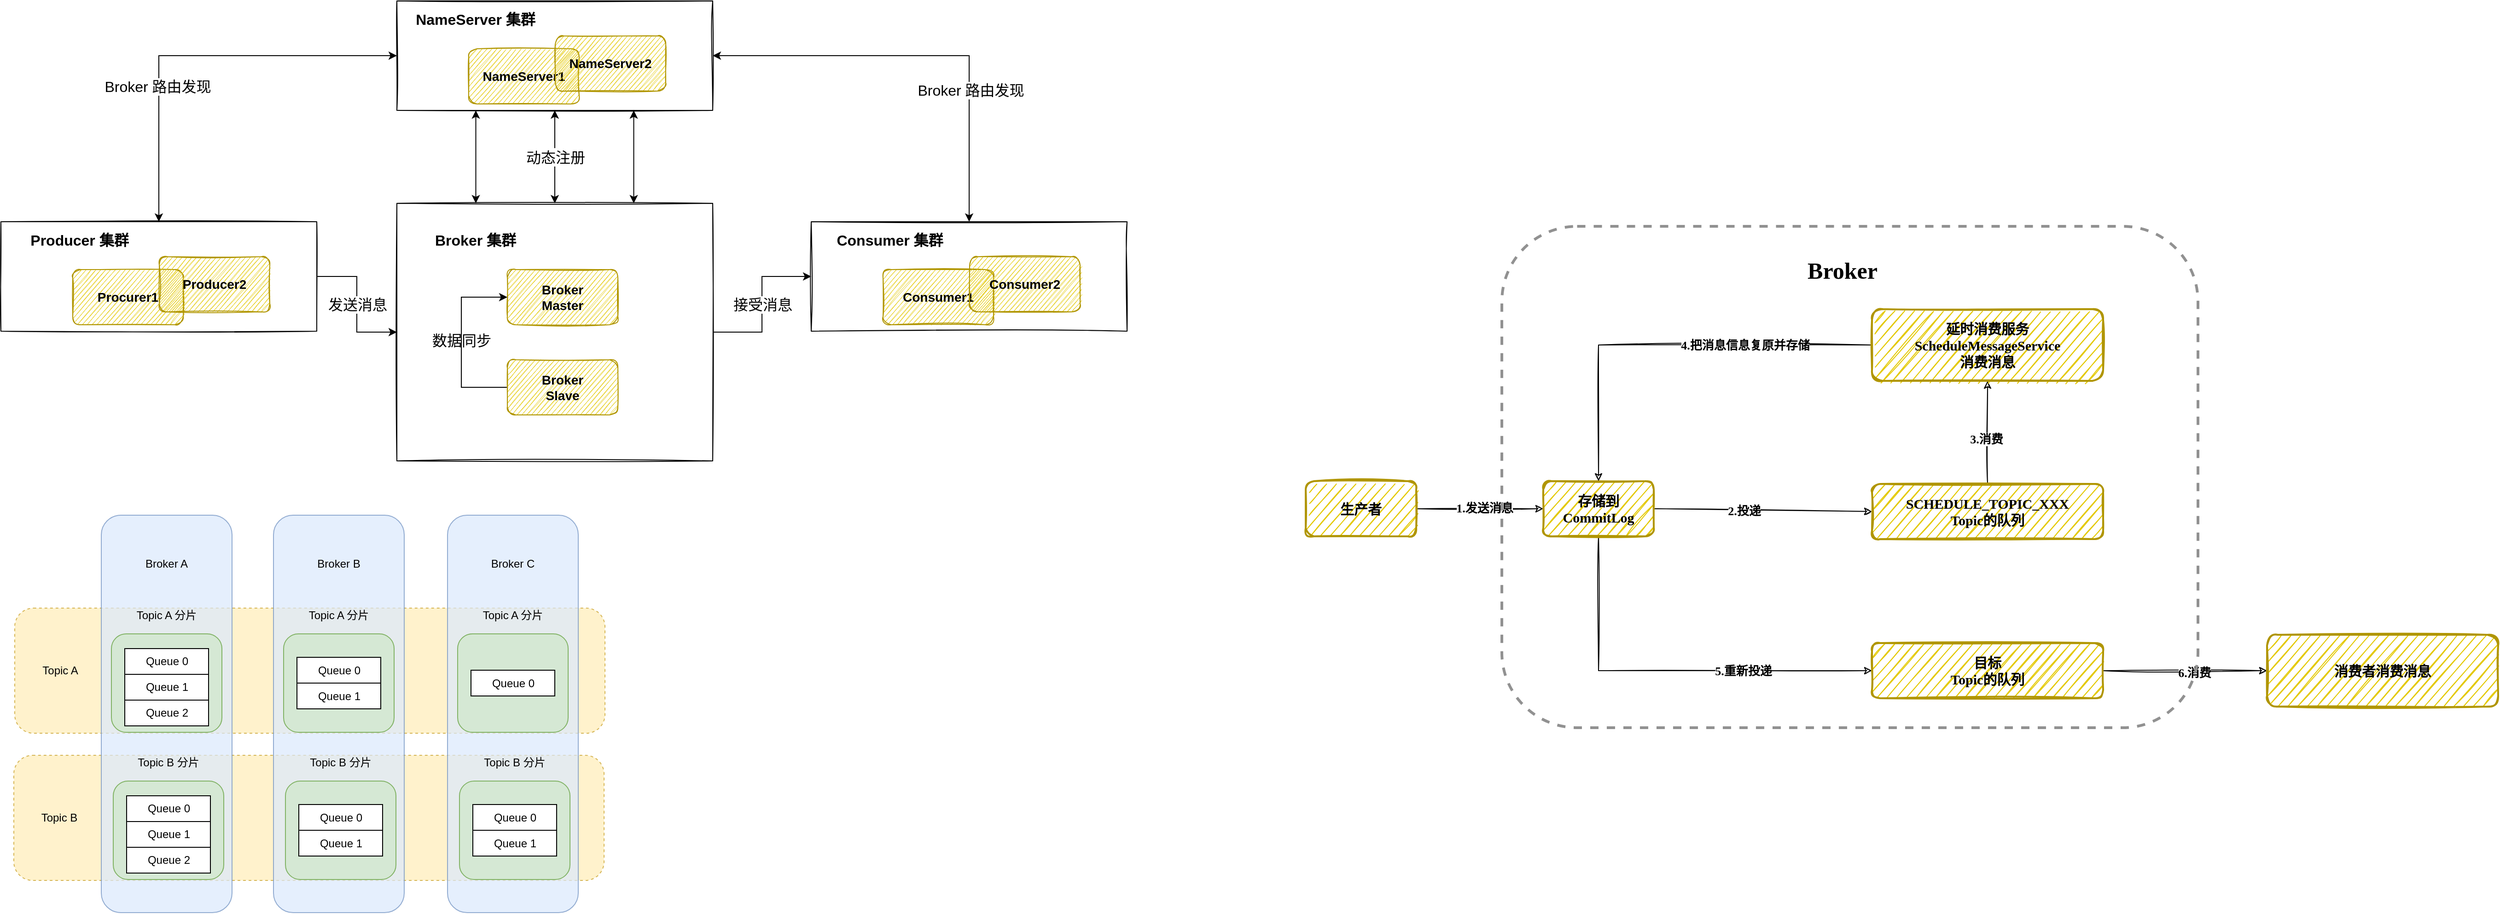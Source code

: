 <mxfile version="20.2.3" type="device"><diagram id="fCz6KgEIGMpsfZOyHxQ9" name="第 1 页"><mxGraphModel dx="1422" dy="993" grid="0" gridSize="10" guides="1" tooltips="1" connect="1" arrows="1" fold="1" page="1" pageScale="1" pageWidth="827" pageHeight="1169" math="0" shadow="0"><root><mxCell id="0"/><mxCell id="1" parent="0"/><mxCell id="spWdFSxEi9Aez1pQPjMD-57" value="" style="group" parent="1" vertex="1" connectable="0"><mxGeometry x="84" y="890" width="641" height="136" as="geometry"/></mxCell><mxCell id="spWdFSxEi9Aez1pQPjMD-58" value="" style="rounded=1;whiteSpace=wrap;html=1;dashed=1;fillColor=#fff2cc;strokeColor=#d6b656;" parent="spWdFSxEi9Aez1pQPjMD-57" vertex="1"><mxGeometry width="641" height="136" as="geometry"/></mxCell><mxCell id="spWdFSxEi9Aez1pQPjMD-59" value="Topic B" style="text;html=1;strokeColor=none;fillColor=none;align=center;verticalAlign=middle;whiteSpace=wrap;rounded=0;dashed=1;opacity=70;" parent="spWdFSxEi9Aez1pQPjMD-57" vertex="1"><mxGeometry x="23.179" y="53" width="53.491" height="30" as="geometry"/></mxCell><mxCell id="spWdFSxEi9Aez1pQPjMD-53" value="" style="group" parent="1" vertex="1" connectable="0"><mxGeometry x="85" y="730" width="641" height="136" as="geometry"/></mxCell><mxCell id="spWdFSxEi9Aez1pQPjMD-50" value="" style="rounded=1;whiteSpace=wrap;html=1;dashed=1;fillColor=#fff2cc;strokeColor=#d6b656;" parent="spWdFSxEi9Aez1pQPjMD-53" vertex="1"><mxGeometry width="641" height="136" as="geometry"/></mxCell><mxCell id="spWdFSxEi9Aez1pQPjMD-51" value="Topic A" style="text;html=1;strokeColor=none;fillColor=none;align=center;verticalAlign=middle;whiteSpace=wrap;rounded=0;dashed=1;opacity=70;" parent="spWdFSxEi9Aez1pQPjMD-53" vertex="1"><mxGeometry x="23.179" y="53" width="53.491" height="30" as="geometry"/></mxCell><mxCell id="PP1jaBMWhBFdj7bIoLDT-40" value="" style="group" parent="1" vertex="1" connectable="0"><mxGeometry x="70" y="70" width="1223" height="522" as="geometry"/></mxCell><mxCell id="PP1jaBMWhBFdj7bIoLDT-23" value="" style="rounded=0;whiteSpace=wrap;html=1;sketch=1;fontSize=14;fillColor=none;" parent="PP1jaBMWhBFdj7bIoLDT-40" vertex="1"><mxGeometry x="430" y="220" width="343" height="280" as="geometry"/></mxCell><mxCell id="PP1jaBMWhBFdj7bIoLDT-7" value="" style="group" parent="PP1jaBMWhBFdj7bIoLDT-40" vertex="1" connectable="0"><mxGeometry x="430" width="343" height="119" as="geometry"/></mxCell><mxCell id="PP1jaBMWhBFdj7bIoLDT-2" value="&lt;b&gt;&lt;font style=&quot;font-size: 14px;&quot;&gt;NameServer1&lt;/font&gt;&lt;/b&gt;" style="rounded=1;whiteSpace=wrap;html=1;fillColor=#e3c800;strokeColor=#B09500;sketch=1;fontColor=#000000;" parent="PP1jaBMWhBFdj7bIoLDT-7" vertex="1"><mxGeometry x="78" y="52" width="120" height="60" as="geometry"/></mxCell><mxCell id="PP1jaBMWhBFdj7bIoLDT-3" value="&lt;b&gt;&lt;font style=&quot;font-size: 14px;&quot;&gt;NameServer2&lt;/font&gt;&lt;/b&gt;" style="rounded=1;whiteSpace=wrap;html=1;fillColor=#e3c800;strokeColor=#B09500;sketch=1;fontColor=#000000;" parent="PP1jaBMWhBFdj7bIoLDT-7" vertex="1"><mxGeometry x="172" y="38" width="120" height="60" as="geometry"/></mxCell><mxCell id="PP1jaBMWhBFdj7bIoLDT-4" value="" style="rounded=0;whiteSpace=wrap;html=1;sketch=1;fontSize=14;fillColor=none;" parent="PP1jaBMWhBFdj7bIoLDT-7" vertex="1"><mxGeometry width="343" height="119" as="geometry"/></mxCell><mxCell id="PP1jaBMWhBFdj7bIoLDT-5" value="&lt;b&gt;NameServer 集群&lt;/b&gt;" style="text;html=1;align=center;verticalAlign=middle;resizable=0;points=[];autosize=1;strokeColor=none;fillColor=none;fontSize=16;" parent="PP1jaBMWhBFdj7bIoLDT-7" vertex="1"><mxGeometry x="10" y="10" width="150" height="20" as="geometry"/></mxCell><mxCell id="PP1jaBMWhBFdj7bIoLDT-28" style="edgeStyle=orthogonalEdgeStyle;rounded=0;orthogonalLoop=1;jettySize=auto;html=1;exitX=0.25;exitY=0;exitDx=0;exitDy=0;entryX=0.25;entryY=1;entryDx=0;entryDy=0;fontSize=16;startArrow=classic;startFill=1;" parent="PP1jaBMWhBFdj7bIoLDT-40" source="PP1jaBMWhBFdj7bIoLDT-23" target="PP1jaBMWhBFdj7bIoLDT-4" edge="1"><mxGeometry relative="1" as="geometry"/></mxCell><mxCell id="PP1jaBMWhBFdj7bIoLDT-30" style="edgeStyle=orthogonalEdgeStyle;rounded=0;orthogonalLoop=1;jettySize=auto;html=1;exitX=0.75;exitY=0;exitDx=0;exitDy=0;entryX=0.75;entryY=1;entryDx=0;entryDy=0;fontSize=16;startArrow=classic;startFill=1;" parent="PP1jaBMWhBFdj7bIoLDT-40" source="PP1jaBMWhBFdj7bIoLDT-23" target="PP1jaBMWhBFdj7bIoLDT-4" edge="1"><mxGeometry relative="1" as="geometry"/></mxCell><mxCell id="PP1jaBMWhBFdj7bIoLDT-13" value="" style="group" parent="PP1jaBMWhBFdj7bIoLDT-40" vertex="1" connectable="0"><mxGeometry y="240" width="343" height="119" as="geometry"/></mxCell><mxCell id="PP1jaBMWhBFdj7bIoLDT-11" value="" style="rounded=0;whiteSpace=wrap;html=1;sketch=1;fontSize=14;fillColor=none;" parent="PP1jaBMWhBFdj7bIoLDT-13" vertex="1"><mxGeometry width="343" height="119" as="geometry"/></mxCell><mxCell id="PP1jaBMWhBFdj7bIoLDT-9" value="&lt;b&gt;&lt;font style=&quot;font-size: 14px;&quot;&gt;Procurer1&lt;/font&gt;&lt;/b&gt;" style="rounded=1;whiteSpace=wrap;html=1;fillColor=#e3c800;strokeColor=#B09500;sketch=1;fontColor=#000000;" parent="PP1jaBMWhBFdj7bIoLDT-13" vertex="1"><mxGeometry x="78" y="52" width="120" height="60" as="geometry"/></mxCell><mxCell id="PP1jaBMWhBFdj7bIoLDT-10" value="&lt;b&gt;&lt;font style=&quot;font-size: 14px;&quot;&gt;Producer2&lt;/font&gt;&lt;/b&gt;" style="rounded=1;whiteSpace=wrap;html=1;fillColor=#e3c800;strokeColor=#B09500;sketch=1;fontColor=#000000;" parent="PP1jaBMWhBFdj7bIoLDT-13" vertex="1"><mxGeometry x="172" y="38" width="120" height="60" as="geometry"/></mxCell><mxCell id="PP1jaBMWhBFdj7bIoLDT-12" value="&lt;b&gt;Producer 集群&lt;/b&gt;" style="text;html=1;align=center;verticalAlign=middle;resizable=0;points=[];autosize=1;strokeColor=none;fillColor=none;fontSize=16;" parent="PP1jaBMWhBFdj7bIoLDT-13" vertex="1"><mxGeometry x="25" y="10" width="120" height="20" as="geometry"/></mxCell><mxCell id="PP1jaBMWhBFdj7bIoLDT-19" value="" style="group" parent="PP1jaBMWhBFdj7bIoLDT-40" vertex="1" connectable="0"><mxGeometry x="880" y="240" width="343" height="119" as="geometry"/></mxCell><mxCell id="PP1jaBMWhBFdj7bIoLDT-15" value="" style="rounded=0;whiteSpace=wrap;html=1;sketch=1;fontSize=14;fillColor=none;" parent="PP1jaBMWhBFdj7bIoLDT-19" vertex="1"><mxGeometry width="343" height="119" as="geometry"/></mxCell><mxCell id="PP1jaBMWhBFdj7bIoLDT-16" value="&lt;b&gt;&lt;font style=&quot;font-size: 14px;&quot;&gt;Consumer1&lt;/font&gt;&lt;/b&gt;" style="rounded=1;whiteSpace=wrap;html=1;fillColor=#e3c800;strokeColor=#B09500;sketch=1;fontColor=#000000;" parent="PP1jaBMWhBFdj7bIoLDT-19" vertex="1"><mxGeometry x="78" y="52" width="120" height="60" as="geometry"/></mxCell><mxCell id="PP1jaBMWhBFdj7bIoLDT-17" value="&lt;b&gt;&lt;font style=&quot;font-size: 14px;&quot;&gt;Consumer2&lt;/font&gt;&lt;/b&gt;" style="rounded=1;whiteSpace=wrap;html=1;fillColor=#e3c800;strokeColor=#B09500;sketch=1;fontColor=#000000;" parent="PP1jaBMWhBFdj7bIoLDT-19" vertex="1"><mxGeometry x="172" y="38" width="120" height="60" as="geometry"/></mxCell><mxCell id="PP1jaBMWhBFdj7bIoLDT-18" value="&lt;b&gt;Consumer 集群&lt;/b&gt;" style="text;html=1;align=center;verticalAlign=middle;resizable=0;points=[];autosize=1;strokeColor=none;fillColor=none;fontSize=16;" parent="PP1jaBMWhBFdj7bIoLDT-19" vertex="1"><mxGeometry x="20" y="10" width="130" height="20" as="geometry"/></mxCell><mxCell id="PP1jaBMWhBFdj7bIoLDT-21" value="&lt;b&gt;&lt;font style=&quot;font-size: 14px;&quot;&gt;Broker&lt;br&gt;Master&lt;br&gt;&lt;/font&gt;&lt;/b&gt;" style="rounded=1;whiteSpace=wrap;html=1;fillColor=#e3c800;strokeColor=#B09500;sketch=1;fontColor=#000000;" parent="PP1jaBMWhBFdj7bIoLDT-40" vertex="1"><mxGeometry x="550" y="292" width="120" height="60" as="geometry"/></mxCell><mxCell id="PP1jaBMWhBFdj7bIoLDT-25" style="edgeStyle=orthogonalEdgeStyle;rounded=0;orthogonalLoop=1;jettySize=auto;html=1;exitX=0;exitY=0.5;exitDx=0;exitDy=0;entryX=0;entryY=0.5;entryDx=0;entryDy=0;fontSize=16;" parent="PP1jaBMWhBFdj7bIoLDT-40" source="PP1jaBMWhBFdj7bIoLDT-22" target="PP1jaBMWhBFdj7bIoLDT-21" edge="1"><mxGeometry relative="1" as="geometry"><Array as="points"><mxPoint x="500" y="420"/><mxPoint x="500" y="322"/></Array></mxGeometry></mxCell><mxCell id="PP1jaBMWhBFdj7bIoLDT-22" value="&lt;b&gt;&lt;font style=&quot;font-size: 14px;&quot;&gt;Broker&lt;br&gt;Slave&lt;br&gt;&lt;/font&gt;&lt;/b&gt;" style="rounded=1;whiteSpace=wrap;html=1;fillColor=#e3c800;strokeColor=#B09500;sketch=1;fontColor=#000000;" parent="PP1jaBMWhBFdj7bIoLDT-40" vertex="1"><mxGeometry x="550" y="390" width="120" height="60" as="geometry"/></mxCell><mxCell id="PP1jaBMWhBFdj7bIoLDT-24" value="&lt;b&gt;Broker 集群&lt;/b&gt;" style="text;html=1;align=center;verticalAlign=middle;resizable=0;points=[];autosize=1;strokeColor=none;fillColor=none;fontSize=16;" parent="PP1jaBMWhBFdj7bIoLDT-40" vertex="1"><mxGeometry x="465" y="250" width="100" height="20" as="geometry"/></mxCell><mxCell id="PP1jaBMWhBFdj7bIoLDT-27" value="数据同步" style="text;html=1;align=center;verticalAlign=middle;resizable=0;points=[];autosize=1;strokeColor=none;fillColor=none;fontSize=16;" parent="PP1jaBMWhBFdj7bIoLDT-40" vertex="1"><mxGeometry x="460" y="359" width="80" height="20" as="geometry"/></mxCell><mxCell id="PP1jaBMWhBFdj7bIoLDT-31" value="动态注册" style="text;html=1;align=center;verticalAlign=middle;resizable=0;points=[];autosize=1;strokeColor=none;fillColor=none;fontSize=16;" parent="PP1jaBMWhBFdj7bIoLDT-40" vertex="1"><mxGeometry x="561.5" y="160" width="80" height="20" as="geometry"/></mxCell><mxCell id="PP1jaBMWhBFdj7bIoLDT-33" value="" style="edgeStyle=orthogonalEdgeStyle;rounded=0;orthogonalLoop=1;jettySize=auto;html=1;exitX=0.5;exitY=0;exitDx=0;exitDy=0;entryX=0.5;entryY=1;entryDx=0;entryDy=0;fontSize=16;startArrow=classic;startFill=1;endArrow=none;" parent="PP1jaBMWhBFdj7bIoLDT-40" source="PP1jaBMWhBFdj7bIoLDT-23" target="PP1jaBMWhBFdj7bIoLDT-31" edge="1"><mxGeometry relative="1" as="geometry"><mxPoint x="601.5" y="220" as="sourcePoint"/><mxPoint x="601.5" y="119" as="targetPoint"/></mxGeometry></mxCell><mxCell id="PP1jaBMWhBFdj7bIoLDT-34" style="edgeStyle=orthogonalEdgeStyle;rounded=0;orthogonalLoop=1;jettySize=auto;html=1;exitX=0;exitY=0.5;exitDx=0;exitDy=0;entryX=0.5;entryY=0;entryDx=0;entryDy=0;fontSize=16;startArrow=classic;startFill=1;" parent="PP1jaBMWhBFdj7bIoLDT-40" source="PP1jaBMWhBFdj7bIoLDT-4" target="PP1jaBMWhBFdj7bIoLDT-11" edge="1"><mxGeometry relative="1" as="geometry"/></mxCell><mxCell id="PP1jaBMWhBFdj7bIoLDT-35" value="Broker 路由发现" style="edgeLabel;html=1;align=center;verticalAlign=middle;resizable=0;points=[];fontSize=16;" parent="PP1jaBMWhBFdj7bIoLDT-34" vertex="1" connectable="0"><mxGeometry x="0.324" y="-2" relative="1" as="geometry"><mxPoint y="1" as="offset"/></mxGeometry></mxCell><mxCell id="PP1jaBMWhBFdj7bIoLDT-39" value="接受消息" style="edgeStyle=orthogonalEdgeStyle;rounded=0;orthogonalLoop=1;jettySize=auto;html=1;exitX=1;exitY=0.5;exitDx=0;exitDy=0;entryX=0;entryY=0.5;entryDx=0;entryDy=0;fontSize=16;startArrow=none;startFill=0;" parent="PP1jaBMWhBFdj7bIoLDT-40" source="PP1jaBMWhBFdj7bIoLDT-23" target="PP1jaBMWhBFdj7bIoLDT-15" edge="1"><mxGeometry relative="1" as="geometry"/></mxCell><mxCell id="PP1jaBMWhBFdj7bIoLDT-36" style="edgeStyle=orthogonalEdgeStyle;rounded=0;orthogonalLoop=1;jettySize=auto;html=1;exitX=1;exitY=0.5;exitDx=0;exitDy=0;fontSize=16;startArrow=classic;startFill=1;" parent="PP1jaBMWhBFdj7bIoLDT-40" source="PP1jaBMWhBFdj7bIoLDT-4" target="PP1jaBMWhBFdj7bIoLDT-15" edge="1"><mxGeometry relative="1" as="geometry"/></mxCell><mxCell id="PP1jaBMWhBFdj7bIoLDT-37" value="Broker 路由发现" style="edgeLabel;html=1;align=center;verticalAlign=middle;resizable=0;points=[];fontSize=16;" parent="PP1jaBMWhBFdj7bIoLDT-36" vertex="1" connectable="0"><mxGeometry x="0.379" y="1" relative="1" as="geometry"><mxPoint y="-1" as="offset"/></mxGeometry></mxCell><mxCell id="PP1jaBMWhBFdj7bIoLDT-29" style="edgeStyle=orthogonalEdgeStyle;rounded=0;orthogonalLoop=1;jettySize=auto;html=1;exitX=0.5;exitY=0;exitDx=0;exitDy=0;entryX=0.5;entryY=1;entryDx=0;entryDy=0;fontSize=16;startArrow=none;startFill=1;" parent="PP1jaBMWhBFdj7bIoLDT-40" source="PP1jaBMWhBFdj7bIoLDT-31" target="PP1jaBMWhBFdj7bIoLDT-4" edge="1"><mxGeometry relative="1" as="geometry"/></mxCell><mxCell id="PP1jaBMWhBFdj7bIoLDT-38" value="发送消息" style="edgeStyle=orthogonalEdgeStyle;rounded=0;orthogonalLoop=1;jettySize=auto;html=1;exitX=1;exitY=0.5;exitDx=0;exitDy=0;fontSize=16;startArrow=none;startFill=0;" parent="PP1jaBMWhBFdj7bIoLDT-40" source="PP1jaBMWhBFdj7bIoLDT-11" target="PP1jaBMWhBFdj7bIoLDT-23" edge="1"><mxGeometry relative="1" as="geometry"/></mxCell><mxCell id="spWdFSxEi9Aez1pQPjMD-1" value="" style="rounded=1;whiteSpace=wrap;html=1;fillColor=#dae8fc;strokeColor=#6c8ebf;opacity=70;" parent="1" vertex="1"><mxGeometry x="179" y="629" width="142" height="432" as="geometry"/></mxCell><mxCell id="spWdFSxEi9Aez1pQPjMD-7" value="" style="group" parent="1" vertex="1" connectable="0"><mxGeometry x="190" y="723" width="120" height="142" as="geometry"/></mxCell><mxCell id="spWdFSxEi9Aez1pQPjMD-2" value="" style="rounded=1;whiteSpace=wrap;html=1;fillColor=#d5e8d4;strokeColor=#82b366;" parent="spWdFSxEi9Aez1pQPjMD-7" vertex="1"><mxGeometry y="35" width="120" height="107" as="geometry"/></mxCell><mxCell id="spWdFSxEi9Aez1pQPjMD-3" value="Queue 0" style="rounded=0;whiteSpace=wrap;html=1;" parent="spWdFSxEi9Aez1pQPjMD-7" vertex="1"><mxGeometry x="14.5" y="51" width="91" height="28" as="geometry"/></mxCell><mxCell id="spWdFSxEi9Aez1pQPjMD-4" value="Queue 1" style="rounded=0;whiteSpace=wrap;html=1;" parent="spWdFSxEi9Aez1pQPjMD-7" vertex="1"><mxGeometry x="14.5" y="79" width="91" height="28" as="geometry"/></mxCell><mxCell id="spWdFSxEi9Aez1pQPjMD-5" value="Queue 2" style="rounded=0;whiteSpace=wrap;html=1;" parent="spWdFSxEi9Aez1pQPjMD-7" vertex="1"><mxGeometry x="14.5" y="107" width="91" height="28" as="geometry"/></mxCell><mxCell id="spWdFSxEi9Aez1pQPjMD-6" value="Topic A 分片" style="text;html=1;strokeColor=none;fillColor=none;align=center;verticalAlign=middle;whiteSpace=wrap;rounded=0;" parent="spWdFSxEi9Aez1pQPjMD-7" vertex="1"><mxGeometry x="23" width="74" height="30" as="geometry"/></mxCell><mxCell id="spWdFSxEi9Aez1pQPjMD-9" value="" style="group" parent="1" vertex="1" connectable="0"><mxGeometry x="192" y="883" width="120" height="142" as="geometry"/></mxCell><mxCell id="spWdFSxEi9Aez1pQPjMD-10" value="" style="rounded=1;whiteSpace=wrap;html=1;fillColor=#d5e8d4;strokeColor=#82b366;" parent="spWdFSxEi9Aez1pQPjMD-9" vertex="1"><mxGeometry y="35" width="120" height="107" as="geometry"/></mxCell><mxCell id="spWdFSxEi9Aez1pQPjMD-11" value="Queue 0" style="rounded=0;whiteSpace=wrap;html=1;" parent="spWdFSxEi9Aez1pQPjMD-9" vertex="1"><mxGeometry x="14.5" y="51" width="91" height="28" as="geometry"/></mxCell><mxCell id="spWdFSxEi9Aez1pQPjMD-12" value="Queue 1" style="rounded=0;whiteSpace=wrap;html=1;" parent="spWdFSxEi9Aez1pQPjMD-9" vertex="1"><mxGeometry x="14.5" y="79" width="91" height="28" as="geometry"/></mxCell><mxCell id="spWdFSxEi9Aez1pQPjMD-13" value="Queue 2" style="rounded=0;whiteSpace=wrap;html=1;" parent="spWdFSxEi9Aez1pQPjMD-9" vertex="1"><mxGeometry x="14.5" y="107" width="91" height="28" as="geometry"/></mxCell><mxCell id="spWdFSxEi9Aez1pQPjMD-14" value="Topic B 分片" style="text;html=1;strokeColor=none;fillColor=none;align=center;verticalAlign=middle;whiteSpace=wrap;rounded=0;" parent="spWdFSxEi9Aez1pQPjMD-9" vertex="1"><mxGeometry x="23" width="74" height="30" as="geometry"/></mxCell><mxCell id="spWdFSxEi9Aez1pQPjMD-21" value="" style="rounded=1;whiteSpace=wrap;html=1;fillColor=#dae8fc;strokeColor=#6c8ebf;opacity=70;" parent="1" vertex="1"><mxGeometry x="366" y="629" width="142" height="432" as="geometry"/></mxCell><mxCell id="spWdFSxEi9Aez1pQPjMD-22" value="" style="group" parent="1" vertex="1" connectable="0"><mxGeometry x="377" y="723" width="120" height="142" as="geometry"/></mxCell><mxCell id="spWdFSxEi9Aez1pQPjMD-23" value="" style="rounded=1;whiteSpace=wrap;html=1;fillColor=#d5e8d4;strokeColor=#82b366;" parent="spWdFSxEi9Aez1pQPjMD-22" vertex="1"><mxGeometry y="35" width="120" height="107" as="geometry"/></mxCell><mxCell id="spWdFSxEi9Aez1pQPjMD-24" value="Queue 0" style="rounded=0;whiteSpace=wrap;html=1;" parent="spWdFSxEi9Aez1pQPjMD-22" vertex="1"><mxGeometry x="14.5" y="60.5" width="91" height="28" as="geometry"/></mxCell><mxCell id="spWdFSxEi9Aez1pQPjMD-25" value="Queue 1" style="rounded=0;whiteSpace=wrap;html=1;" parent="spWdFSxEi9Aez1pQPjMD-22" vertex="1"><mxGeometry x="14.5" y="88.5" width="91" height="28" as="geometry"/></mxCell><mxCell id="spWdFSxEi9Aez1pQPjMD-27" value="Topic A 分片" style="text;html=1;strokeColor=none;fillColor=none;align=center;verticalAlign=middle;whiteSpace=wrap;rounded=0;" parent="spWdFSxEi9Aez1pQPjMD-22" vertex="1"><mxGeometry x="23" width="74" height="30" as="geometry"/></mxCell><mxCell id="spWdFSxEi9Aez1pQPjMD-28" value="" style="group" parent="1" vertex="1" connectable="0"><mxGeometry x="379" y="883" width="120" height="142" as="geometry"/></mxCell><mxCell id="spWdFSxEi9Aez1pQPjMD-29" value="" style="rounded=1;whiteSpace=wrap;html=1;fillColor=#d5e8d4;strokeColor=#82b366;" parent="spWdFSxEi9Aez1pQPjMD-28" vertex="1"><mxGeometry y="35" width="120" height="107" as="geometry"/></mxCell><mxCell id="spWdFSxEi9Aez1pQPjMD-30" value="Queue 0" style="rounded=0;whiteSpace=wrap;html=1;" parent="spWdFSxEi9Aez1pQPjMD-28" vertex="1"><mxGeometry x="14.5" y="60.5" width="91" height="28" as="geometry"/></mxCell><mxCell id="spWdFSxEi9Aez1pQPjMD-31" value="Queue 1" style="rounded=0;whiteSpace=wrap;html=1;" parent="spWdFSxEi9Aez1pQPjMD-28" vertex="1"><mxGeometry x="14.5" y="88.5" width="91" height="28" as="geometry"/></mxCell><mxCell id="spWdFSxEi9Aez1pQPjMD-33" value="Topic B 分片" style="text;html=1;strokeColor=none;fillColor=none;align=center;verticalAlign=middle;whiteSpace=wrap;rounded=0;" parent="spWdFSxEi9Aez1pQPjMD-28" vertex="1"><mxGeometry x="23" width="74" height="30" as="geometry"/></mxCell><mxCell id="spWdFSxEi9Aez1pQPjMD-34" value="" style="rounded=1;whiteSpace=wrap;html=1;fillColor=#dae8fc;strokeColor=#6c8ebf;opacity=70;" parent="1" vertex="1"><mxGeometry x="555" y="629" width="142" height="432" as="geometry"/></mxCell><mxCell id="spWdFSxEi9Aez1pQPjMD-35" value="" style="group" parent="1" vertex="1" connectable="0"><mxGeometry x="566" y="723" width="120" height="142" as="geometry"/></mxCell><mxCell id="spWdFSxEi9Aez1pQPjMD-36" value="" style="rounded=1;whiteSpace=wrap;html=1;fillColor=#d5e8d4;strokeColor=#82b366;" parent="spWdFSxEi9Aez1pQPjMD-35" vertex="1"><mxGeometry y="35" width="120" height="107" as="geometry"/></mxCell><mxCell id="spWdFSxEi9Aez1pQPjMD-37" value="Queue 0" style="rounded=0;whiteSpace=wrap;html=1;" parent="spWdFSxEi9Aez1pQPjMD-35" vertex="1"><mxGeometry x="14.5" y="74.5" width="91" height="28" as="geometry"/></mxCell><mxCell id="spWdFSxEi9Aez1pQPjMD-40" value="Topic A 分片" style="text;html=1;strokeColor=none;fillColor=none;align=center;verticalAlign=middle;whiteSpace=wrap;rounded=0;" parent="spWdFSxEi9Aez1pQPjMD-35" vertex="1"><mxGeometry x="23" width="74" height="30" as="geometry"/></mxCell><mxCell id="spWdFSxEi9Aez1pQPjMD-41" value="" style="group" parent="1" vertex="1" connectable="0"><mxGeometry x="568" y="883" width="120" height="142" as="geometry"/></mxCell><mxCell id="spWdFSxEi9Aez1pQPjMD-42" value="" style="rounded=1;whiteSpace=wrap;html=1;fillColor=#d5e8d4;strokeColor=#82b366;" parent="spWdFSxEi9Aez1pQPjMD-41" vertex="1"><mxGeometry y="35" width="120" height="107" as="geometry"/></mxCell><mxCell id="spWdFSxEi9Aez1pQPjMD-43" value="Queue 0" style="rounded=0;whiteSpace=wrap;html=1;" parent="spWdFSxEi9Aez1pQPjMD-41" vertex="1"><mxGeometry x="14.5" y="60.5" width="91" height="28" as="geometry"/></mxCell><mxCell id="spWdFSxEi9Aez1pQPjMD-44" value="Queue 1" style="rounded=0;whiteSpace=wrap;html=1;" parent="spWdFSxEi9Aez1pQPjMD-41" vertex="1"><mxGeometry x="14.5" y="88.5" width="91" height="28" as="geometry"/></mxCell><mxCell id="spWdFSxEi9Aez1pQPjMD-46" value="Topic B 分片" style="text;html=1;strokeColor=none;fillColor=none;align=center;verticalAlign=middle;whiteSpace=wrap;rounded=0;" parent="spWdFSxEi9Aez1pQPjMD-41" vertex="1"><mxGeometry x="23" width="74" height="30" as="geometry"/></mxCell><mxCell id="spWdFSxEi9Aez1pQPjMD-47" value="Broker A" style="text;html=1;strokeColor=none;fillColor=none;align=center;verticalAlign=middle;whiteSpace=wrap;rounded=0;" parent="1" vertex="1"><mxGeometry x="220" y="667" width="60" height="30" as="geometry"/></mxCell><mxCell id="spWdFSxEi9Aez1pQPjMD-48" value="Broker B" style="text;html=1;strokeColor=none;fillColor=none;align=center;verticalAlign=middle;whiteSpace=wrap;rounded=0;" parent="1" vertex="1"><mxGeometry x="407" y="667" width="60" height="30" as="geometry"/></mxCell><mxCell id="spWdFSxEi9Aez1pQPjMD-49" value="Broker C" style="text;html=1;strokeColor=none;fillColor=none;align=center;verticalAlign=middle;whiteSpace=wrap;rounded=0;" parent="1" vertex="1"><mxGeometry x="596" y="667" width="60" height="30" as="geometry"/></mxCell><mxCell id="P3QTWAI4zz4u9we7OQeD-5" style="edgeStyle=orthogonalEdgeStyle;rounded=0;orthogonalLoop=1;jettySize=auto;html=1;exitX=1;exitY=0.5;exitDx=0;exitDy=0;fontFamily=Helvetica;fontSize=12;fontColor=#000000;sketch=1;" parent="1" source="P3QTWAI4zz4u9we7OQeD-3" target="P3QTWAI4zz4u9we7OQeD-4" edge="1"><mxGeometry relative="1" as="geometry"/></mxCell><mxCell id="P3QTWAI4zz4u9we7OQeD-6" value="&lt;font size=&quot;1&quot; face=&quot;Verdana&quot;&gt;&lt;b style=&quot;font-size: 13px;&quot;&gt;1.发送消息&lt;/b&gt;&lt;/font&gt;" style="edgeLabel;html=1;align=center;verticalAlign=middle;resizable=0;points=[];fontSize=12;fontFamily=Helvetica;fontColor=#000000;" parent="P3QTWAI4zz4u9we7OQeD-5" vertex="1" connectable="0"><mxGeometry x="0.214" y="1" relative="1" as="geometry"><mxPoint x="-10" as="offset"/></mxGeometry></mxCell><mxCell id="P3QTWAI4zz4u9we7OQeD-3" value="&lt;font style=&quot;font-size: 15px;&quot; face=&quot;Verdana&quot;&gt;&lt;b&gt;生产者&lt;/b&gt;&lt;/font&gt;" style="rounded=1;whiteSpace=wrap;html=1;sketch=1;fillStyle=auto;shadow=0;glass=0;fillColor=#e3c800;strokeColor=#B09500;fontColor=#000000;strokeWidth=2;" parent="1" vertex="1"><mxGeometry x="1487" y="592" width="120" height="60" as="geometry"/></mxCell><mxCell id="P3QTWAI4zz4u9we7OQeD-8" style="rounded=0;sketch=1;orthogonalLoop=1;jettySize=auto;html=1;exitX=1;exitY=0.5;exitDx=0;exitDy=0;entryX=0;entryY=0.5;entryDx=0;entryDy=0;fontFamily=Verdana;fontSize=13;fontColor=#000000;" parent="1" source="P3QTWAI4zz4u9we7OQeD-4" target="P3QTWAI4zz4u9we7OQeD-7" edge="1"><mxGeometry relative="1" as="geometry"/></mxCell><mxCell id="P3QTWAI4zz4u9we7OQeD-9" value="&lt;b&gt;2.投递&lt;/b&gt;" style="edgeLabel;html=1;align=center;verticalAlign=middle;resizable=0;points=[];fontSize=13;fontFamily=Verdana;fontColor=#000000;" parent="P3QTWAI4zz4u9we7OQeD-8" vertex="1" connectable="0"><mxGeometry x="0.29" y="-2" relative="1" as="geometry"><mxPoint x="-55" y="-2" as="offset"/></mxGeometry></mxCell><mxCell id="P3QTWAI4zz4u9we7OQeD-16" style="edgeStyle=orthogonalEdgeStyle;rounded=0;sketch=1;orthogonalLoop=1;jettySize=auto;html=1;exitX=0.5;exitY=1;exitDx=0;exitDy=0;entryX=0;entryY=0.5;entryDx=0;entryDy=0;fontFamily=Verdana;fontSize=13;fontColor=#000000;" parent="1" source="P3QTWAI4zz4u9we7OQeD-4" target="P3QTWAI4zz4u9we7OQeD-15" edge="1"><mxGeometry relative="1" as="geometry"/></mxCell><mxCell id="P3QTWAI4zz4u9we7OQeD-17" value="&lt;b&gt;5.重新投递&lt;/b&gt;" style="edgeLabel;html=1;align=center;verticalAlign=middle;resizable=0;points=[];fontSize=13;fontFamily=Verdana;fontColor=#000000;" parent="P3QTWAI4zz4u9we7OQeD-16" vertex="1" connectable="0"><mxGeometry x="-0.085" y="-1" relative="1" as="geometry"><mxPoint x="100" y="-1" as="offset"/></mxGeometry></mxCell><mxCell id="P3QTWAI4zz4u9we7OQeD-4" value="&lt;font style=&quot;font-size: 15px;&quot; face=&quot;Verdana&quot;&gt;&lt;b&gt;存储到CommitLog&lt;/b&gt;&lt;/font&gt;" style="rounded=1;whiteSpace=wrap;html=1;sketch=1;fillStyle=auto;shadow=0;glass=0;fillColor=#e3c800;strokeColor=#B09500;fontColor=#000000;strokeWidth=2;" parent="1" vertex="1"><mxGeometry x="1745" y="592" width="120" height="60" as="geometry"/></mxCell><mxCell id="P3QTWAI4zz4u9we7OQeD-11" style="edgeStyle=none;rounded=0;sketch=1;orthogonalLoop=1;jettySize=auto;html=1;exitX=0.5;exitY=0;exitDx=0;exitDy=0;entryX=0.5;entryY=1;entryDx=0;entryDy=0;fontFamily=Verdana;fontSize=13;fontColor=#000000;" parent="1" source="P3QTWAI4zz4u9we7OQeD-7" target="P3QTWAI4zz4u9we7OQeD-10" edge="1"><mxGeometry relative="1" as="geometry"/></mxCell><mxCell id="P3QTWAI4zz4u9we7OQeD-12" value="&lt;b&gt;3.消费&lt;/b&gt;" style="edgeLabel;html=1;align=center;verticalAlign=middle;resizable=0;points=[];fontSize=13;fontFamily=Verdana;fontColor=#000000;" parent="P3QTWAI4zz4u9we7OQeD-11" vertex="1" connectable="0"><mxGeometry x="-0.116" y="2" relative="1" as="geometry"><mxPoint as="offset"/></mxGeometry></mxCell><mxCell id="P3QTWAI4zz4u9we7OQeD-7" value="&lt;font style=&quot;font-size: 15px;&quot; face=&quot;Verdana&quot;&gt;&lt;b&gt;SCHEDULE_TOPIC_XXX&lt;br&gt;Topic的队列&lt;br&gt;&lt;/b&gt;&lt;/font&gt;" style="rounded=1;whiteSpace=wrap;html=1;sketch=1;fillStyle=auto;shadow=0;glass=0;fillColor=#e3c800;strokeColor=#B09500;fontColor=#000000;strokeWidth=2;" parent="1" vertex="1"><mxGeometry x="2102" y="595" width="251" height="60" as="geometry"/></mxCell><mxCell id="LyRTq_NiJobdFCiYekJa-3" style="edgeStyle=orthogonalEdgeStyle;rounded=0;orthogonalLoop=1;jettySize=auto;html=1;exitX=0;exitY=0.5;exitDx=0;exitDy=0;entryX=0.5;entryY=0;entryDx=0;entryDy=0;sketch=1;" edge="1" parent="1" source="P3QTWAI4zz4u9we7OQeD-10" target="P3QTWAI4zz4u9we7OQeD-4"><mxGeometry relative="1" as="geometry"/></mxCell><mxCell id="LyRTq_NiJobdFCiYekJa-4" value="&lt;b style=&quot;font-family: Verdana; font-size: 13px;&quot;&gt;4.把消息信息复原并存储&lt;/b&gt;" style="edgeLabel;html=1;align=center;verticalAlign=middle;resizable=0;points=[];" vertex="1" connectable="0" parent="LyRTq_NiJobdFCiYekJa-3"><mxGeometry x="-0.006" y="4" relative="1" as="geometry"><mxPoint x="83" y="-4" as="offset"/></mxGeometry></mxCell><mxCell id="P3QTWAI4zz4u9we7OQeD-10" value="&lt;font style=&quot;font-size: 15px;&quot; face=&quot;Verdana&quot;&gt;&lt;b&gt;延时消费服务&lt;br&gt;ScheduleMessageService&lt;br&gt;消费消息&lt;br&gt;&lt;/b&gt;&lt;/font&gt;" style="rounded=1;whiteSpace=wrap;html=1;sketch=1;fillStyle=auto;shadow=0;glass=0;fillColor=#e3c800;strokeColor=#B09500;fontColor=#000000;strokeWidth=2;" parent="1" vertex="1"><mxGeometry x="2102" y="405" width="251" height="78" as="geometry"/></mxCell><mxCell id="P3QTWAI4zz4u9we7OQeD-19" style="edgeStyle=none;rounded=0;sketch=1;orthogonalLoop=1;jettySize=auto;html=1;exitX=1;exitY=0.5;exitDx=0;exitDy=0;entryX=0;entryY=0.5;entryDx=0;entryDy=0;fontFamily=Verdana;fontSize=13;fontColor=#000000;" parent="1" source="P3QTWAI4zz4u9we7OQeD-15" target="P3QTWAI4zz4u9we7OQeD-18" edge="1"><mxGeometry relative="1" as="geometry"/></mxCell><mxCell id="P3QTWAI4zz4u9we7OQeD-20" value="&lt;b&gt;6.消费&lt;/b&gt;" style="edgeLabel;html=1;align=center;verticalAlign=middle;resizable=0;points=[];fontSize=13;fontFamily=Verdana;fontColor=#000000;" parent="P3QTWAI4zz4u9we7OQeD-19" vertex="1" connectable="0"><mxGeometry x="0.107" y="-2" relative="1" as="geometry"><mxPoint as="offset"/></mxGeometry></mxCell><mxCell id="P3QTWAI4zz4u9we7OQeD-15" value="&lt;font style=&quot;font-size: 15px;&quot; face=&quot;Verdana&quot;&gt;&lt;b&gt;目标&lt;br&gt;Topic的队列&lt;br&gt;&lt;/b&gt;&lt;/font&gt;" style="rounded=1;whiteSpace=wrap;html=1;sketch=1;fillStyle=auto;shadow=0;glass=0;fillColor=#e3c800;strokeColor=#B09500;fontColor=#000000;strokeWidth=2;" parent="1" vertex="1"><mxGeometry x="2102" y="768" width="251" height="60" as="geometry"/></mxCell><mxCell id="P3QTWAI4zz4u9we7OQeD-18" value="&lt;font style=&quot;font-size: 15px;&quot; face=&quot;Verdana&quot;&gt;&lt;b&gt;消费者消费消息&lt;br&gt;&lt;/b&gt;&lt;/font&gt;" style="rounded=1;whiteSpace=wrap;html=1;sketch=1;fillStyle=auto;shadow=0;glass=0;fillColor=#e3c800;strokeColor=#B09500;fontColor=#000000;strokeWidth=2;" parent="1" vertex="1"><mxGeometry x="2531" y="759" width="251" height="78" as="geometry"/></mxCell><mxCell id="LyRTq_NiJobdFCiYekJa-5" value="" style="rounded=1;whiteSpace=wrap;html=1;dashed=1;strokeWidth=3;strokeColor=#919191;fillColor=none;" vertex="1" parent="1"><mxGeometry x="1700" y="315" width="756" height="545" as="geometry"/></mxCell><mxCell id="LyRTq_NiJobdFCiYekJa-6" value="&lt;font style=&quot;font-size: 25px;&quot; face=&quot;Verdana&quot;&gt;&lt;b&gt;Broker&lt;/b&gt;&lt;/font&gt;" style="text;html=1;strokeColor=none;fillColor=none;align=center;verticalAlign=middle;whiteSpace=wrap;rounded=0;dashed=1;" vertex="1" parent="1"><mxGeometry x="2011" y="348" width="118" height="30" as="geometry"/></mxCell></root></mxGraphModel></diagram></mxfile>
